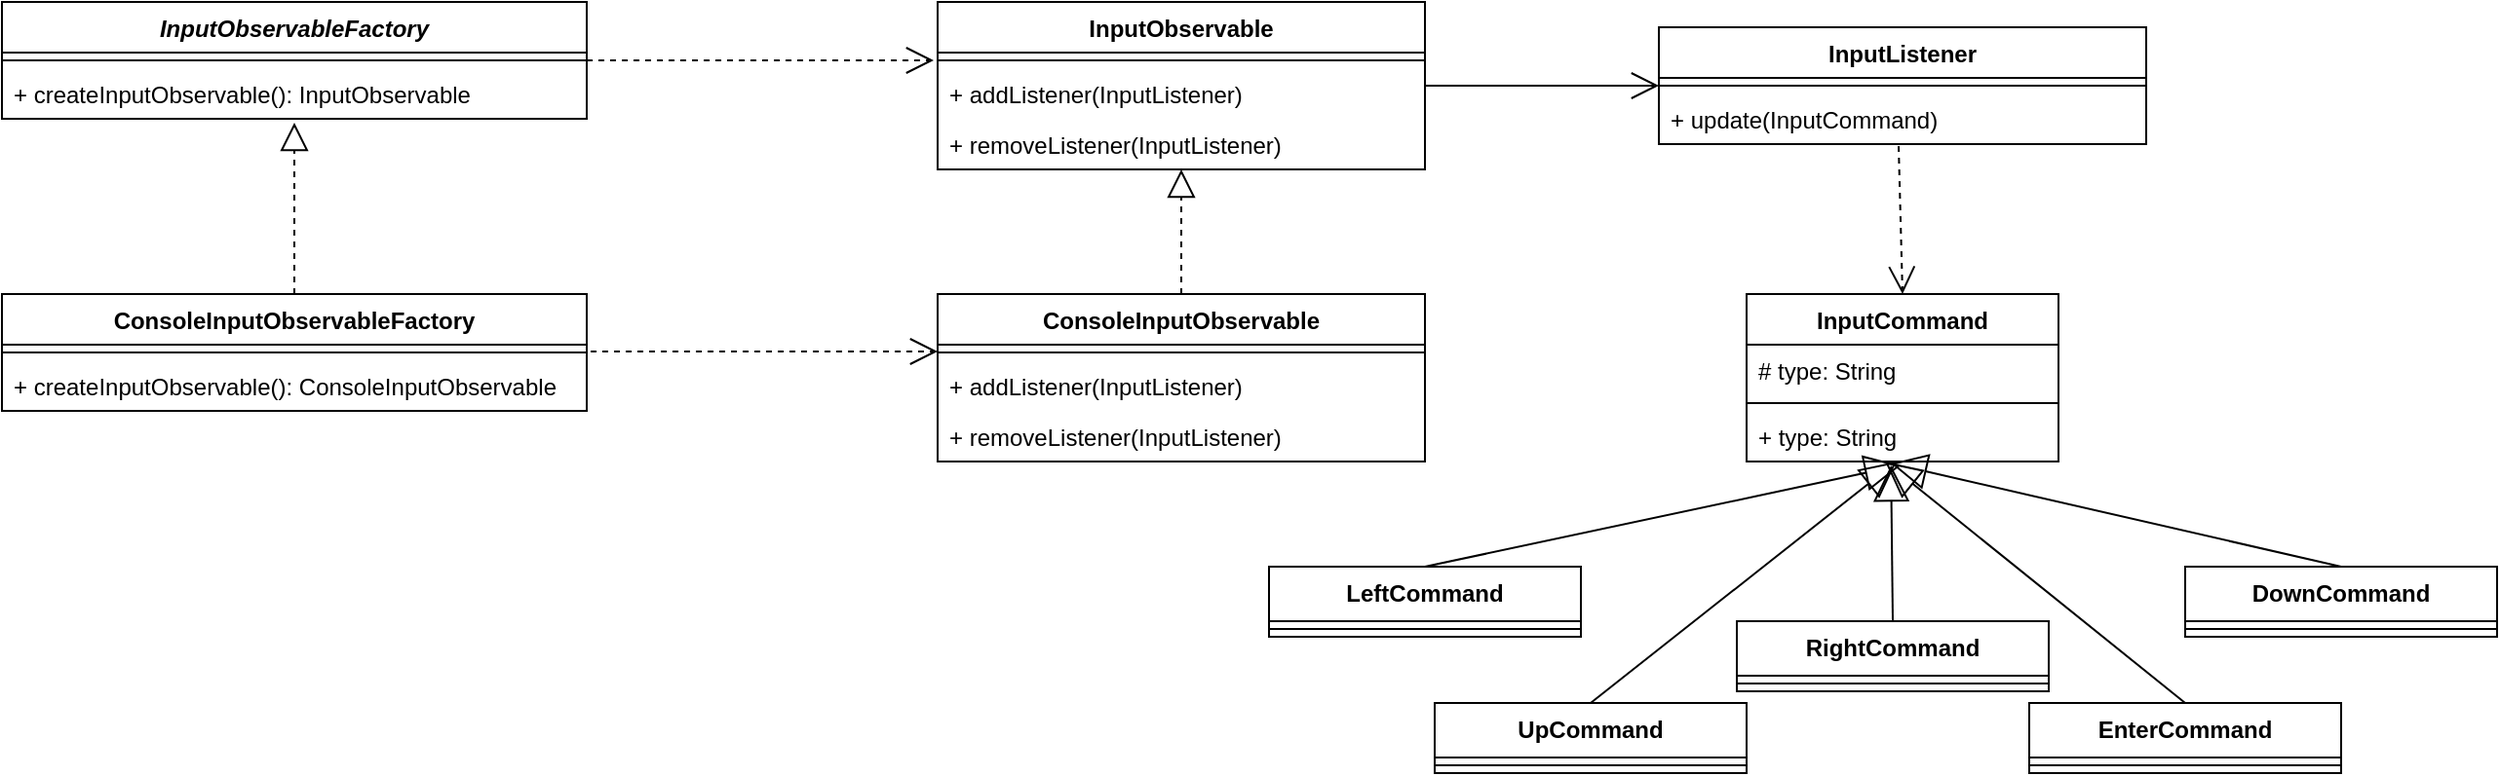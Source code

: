<mxfile version="12.1.3" pages="1"><diagram id="TwEBabxf-F0cZv02hglp" name="Page-1"><mxGraphModel dx="976" dy="468" grid="1" gridSize="10" guides="1" tooltips="1" connect="1" arrows="1" fold="1" page="1" pageScale="1" pageWidth="827" pageHeight="1169" math="0" shadow="0"><root><mxCell id="0"/><mxCell id="1" parent="0"/><mxCell id="Vf7arsm_-X8nLem0Qft9-1" value="InputObservableFactory" style="swimlane;fontStyle=3;align=center;verticalAlign=top;childLayout=stackLayout;horizontal=1;startSize=26;horizontalStack=0;resizeParent=1;resizeParentMax=0;resizeLast=0;collapsible=1;marginBottom=0;" vertex="1" parent="1"><mxGeometry x="20" y="20" width="300" height="60" as="geometry"/></mxCell><mxCell id="Vf7arsm_-X8nLem0Qft9-3" value="" style="line;strokeWidth=1;fillColor=none;align=left;verticalAlign=middle;spacingTop=-1;spacingLeft=3;spacingRight=3;rotatable=0;labelPosition=right;points=[];portConstraint=eastwest;" vertex="1" parent="Vf7arsm_-X8nLem0Qft9-1"><mxGeometry y="26" width="300" height="8" as="geometry"/></mxCell><mxCell id="Vf7arsm_-X8nLem0Qft9-4" value="+ createInputObservable(): InputObservable" style="text;strokeColor=none;fillColor=none;align=left;verticalAlign=top;spacingLeft=4;spacingRight=4;overflow=hidden;rotatable=0;points=[[0,0.5],[1,0.5]];portConstraint=eastwest;" vertex="1" parent="Vf7arsm_-X8nLem0Qft9-1"><mxGeometry y="34" width="300" height="26" as="geometry"/></mxCell><mxCell id="Vf7arsm_-X8nLem0Qft9-5" value="InputObservable" style="swimlane;fontStyle=1;align=center;verticalAlign=top;childLayout=stackLayout;horizontal=1;startSize=26;horizontalStack=0;resizeParent=1;resizeParentMax=0;resizeLast=0;collapsible=1;marginBottom=0;" vertex="1" parent="1"><mxGeometry x="500" y="20" width="250" height="86" as="geometry"/></mxCell><mxCell id="Vf7arsm_-X8nLem0Qft9-7" value="" style="line;strokeWidth=1;fillColor=none;align=left;verticalAlign=middle;spacingTop=-1;spacingLeft=3;spacingRight=3;rotatable=0;labelPosition=right;points=[];portConstraint=eastwest;" vertex="1" parent="Vf7arsm_-X8nLem0Qft9-5"><mxGeometry y="26" width="250" height="8" as="geometry"/></mxCell><mxCell id="Vf7arsm_-X8nLem0Qft9-8" value="+ addListener(InputListener)&#10;&#10;" style="text;strokeColor=none;fillColor=none;align=left;verticalAlign=top;spacingLeft=4;spacingRight=4;overflow=hidden;rotatable=0;points=[[0,0.5],[1,0.5]];portConstraint=eastwest;" vertex="1" parent="Vf7arsm_-X8nLem0Qft9-5"><mxGeometry y="34" width="250" height="26" as="geometry"/></mxCell><mxCell id="Vf7arsm_-X8nLem0Qft9-9" value="+ removeListener(InputListener)" style="text;strokeColor=none;fillColor=none;align=left;verticalAlign=top;spacingLeft=4;spacingRight=4;overflow=hidden;rotatable=0;points=[[0,0.5],[1,0.5]];portConstraint=eastwest;" vertex="1" parent="Vf7arsm_-X8nLem0Qft9-5"><mxGeometry y="60" width="250" height="26" as="geometry"/></mxCell><mxCell id="Vf7arsm_-X8nLem0Qft9-10" value="InputListener" style="swimlane;fontStyle=1;align=center;verticalAlign=top;childLayout=stackLayout;horizontal=1;startSize=26;horizontalStack=0;resizeParent=1;resizeParentMax=0;resizeLast=0;collapsible=1;marginBottom=0;" vertex="1" parent="1"><mxGeometry x="870" y="33" width="250" height="60" as="geometry"/></mxCell><mxCell id="Vf7arsm_-X8nLem0Qft9-11" value="" style="line;strokeWidth=1;fillColor=none;align=left;verticalAlign=middle;spacingTop=-1;spacingLeft=3;spacingRight=3;rotatable=0;labelPosition=right;points=[];portConstraint=eastwest;" vertex="1" parent="Vf7arsm_-X8nLem0Qft9-10"><mxGeometry y="26" width="250" height="8" as="geometry"/></mxCell><mxCell id="Vf7arsm_-X8nLem0Qft9-12" value="+ update(InputCommand)&#10;&#10;" style="text;strokeColor=none;fillColor=none;align=left;verticalAlign=top;spacingLeft=4;spacingRight=4;overflow=hidden;rotatable=0;points=[[0,0.5],[1,0.5]];portConstraint=eastwest;" vertex="1" parent="Vf7arsm_-X8nLem0Qft9-10"><mxGeometry y="34" width="250" height="26" as="geometry"/></mxCell><mxCell id="Vf7arsm_-X8nLem0Qft9-14" value="ConsoleInputObservableFactory" style="swimlane;fontStyle=1;align=center;verticalAlign=top;childLayout=stackLayout;horizontal=1;startSize=26;horizontalStack=0;resizeParent=1;resizeParentMax=0;resizeLast=0;collapsible=1;marginBottom=0;" vertex="1" parent="1"><mxGeometry x="20" y="170" width="300" height="60" as="geometry"/></mxCell><mxCell id="Vf7arsm_-X8nLem0Qft9-15" value="" style="line;strokeWidth=1;fillColor=none;align=left;verticalAlign=middle;spacingTop=-1;spacingLeft=3;spacingRight=3;rotatable=0;labelPosition=right;points=[];portConstraint=eastwest;" vertex="1" parent="Vf7arsm_-X8nLem0Qft9-14"><mxGeometry y="26" width="300" height="8" as="geometry"/></mxCell><mxCell id="Vf7arsm_-X8nLem0Qft9-16" value="+ createInputObservable(): ConsoleInputObservable&#10;&#10;" style="text;strokeColor=none;fillColor=none;align=left;verticalAlign=top;spacingLeft=4;spacingRight=4;overflow=hidden;rotatable=0;points=[[0,0.5],[1,0.5]];portConstraint=eastwest;" vertex="1" parent="Vf7arsm_-X8nLem0Qft9-14"><mxGeometry y="34" width="300" height="26" as="geometry"/></mxCell><mxCell id="Vf7arsm_-X8nLem0Qft9-18" value="ConsoleInputObservable" style="swimlane;fontStyle=1;align=center;verticalAlign=top;childLayout=stackLayout;horizontal=1;startSize=26;horizontalStack=0;resizeParent=1;resizeParentMax=0;resizeLast=0;collapsible=1;marginBottom=0;" vertex="1" parent="1"><mxGeometry x="500" y="170" width="250" height="86" as="geometry"/></mxCell><mxCell id="Vf7arsm_-X8nLem0Qft9-19" value="" style="line;strokeWidth=1;fillColor=none;align=left;verticalAlign=middle;spacingTop=-1;spacingLeft=3;spacingRight=3;rotatable=0;labelPosition=right;points=[];portConstraint=eastwest;" vertex="1" parent="Vf7arsm_-X8nLem0Qft9-18"><mxGeometry y="26" width="250" height="8" as="geometry"/></mxCell><mxCell id="Vf7arsm_-X8nLem0Qft9-20" value="+ addListener(InputListener)&#10;&#10;" style="text;strokeColor=none;fillColor=none;align=left;verticalAlign=top;spacingLeft=4;spacingRight=4;overflow=hidden;rotatable=0;points=[[0,0.5],[1,0.5]];portConstraint=eastwest;" vertex="1" parent="Vf7arsm_-X8nLem0Qft9-18"><mxGeometry y="34" width="250" height="26" as="geometry"/></mxCell><mxCell id="Vf7arsm_-X8nLem0Qft9-21" value="+ removeListener(InputListener)" style="text;strokeColor=none;fillColor=none;align=left;verticalAlign=top;spacingLeft=4;spacingRight=4;overflow=hidden;rotatable=0;points=[[0,0.5],[1,0.5]];portConstraint=eastwest;" vertex="1" parent="Vf7arsm_-X8nLem0Qft9-18"><mxGeometry y="60" width="250" height="26" as="geometry"/></mxCell><mxCell id="Vf7arsm_-X8nLem0Qft9-22" value="InputCommand" style="swimlane;fontStyle=1;align=center;verticalAlign=top;childLayout=stackLayout;horizontal=1;startSize=26;horizontalStack=0;resizeParent=1;resizeParentMax=0;resizeLast=0;collapsible=1;marginBottom=0;" vertex="1" parent="1"><mxGeometry x="915" y="170" width="160" height="86" as="geometry"/></mxCell><mxCell id="Vf7arsm_-X8nLem0Qft9-23" value="# type: String" style="text;strokeColor=none;fillColor=none;align=left;verticalAlign=top;spacingLeft=4;spacingRight=4;overflow=hidden;rotatable=0;points=[[0,0.5],[1,0.5]];portConstraint=eastwest;" vertex="1" parent="Vf7arsm_-X8nLem0Qft9-22"><mxGeometry y="26" width="160" height="26" as="geometry"/></mxCell><mxCell id="Vf7arsm_-X8nLem0Qft9-24" value="" style="line;strokeWidth=1;fillColor=none;align=left;verticalAlign=middle;spacingTop=-1;spacingLeft=3;spacingRight=3;rotatable=0;labelPosition=right;points=[];portConstraint=eastwest;" vertex="1" parent="Vf7arsm_-X8nLem0Qft9-22"><mxGeometry y="52" width="160" height="8" as="geometry"/></mxCell><mxCell id="Vf7arsm_-X8nLem0Qft9-25" value="+ type: String" style="text;strokeColor=none;fillColor=none;align=left;verticalAlign=top;spacingLeft=4;spacingRight=4;overflow=hidden;rotatable=0;points=[[0,0.5],[1,0.5]];portConstraint=eastwest;" vertex="1" parent="Vf7arsm_-X8nLem0Qft9-22"><mxGeometry y="60" width="160" height="26" as="geometry"/></mxCell><mxCell id="Vf7arsm_-X8nLem0Qft9-26" value="LeftCommand" style="swimlane;fontStyle=1;align=center;verticalAlign=top;childLayout=stackLayout;horizontal=1;startSize=28;horizontalStack=0;resizeParent=1;resizeParentMax=0;resizeLast=0;collapsible=1;marginBottom=0;" vertex="1" parent="1"><mxGeometry x="670" y="310" width="160" height="36" as="geometry"/></mxCell><mxCell id="Vf7arsm_-X8nLem0Qft9-28" value="" style="line;strokeWidth=1;fillColor=none;align=left;verticalAlign=middle;spacingTop=-1;spacingLeft=3;spacingRight=3;rotatable=0;labelPosition=right;points=[];portConstraint=eastwest;" vertex="1" parent="Vf7arsm_-X8nLem0Qft9-26"><mxGeometry y="28" width="160" height="8" as="geometry"/></mxCell><mxCell id="Vf7arsm_-X8nLem0Qft9-30" value="RightCommand" style="swimlane;fontStyle=1;align=center;verticalAlign=top;childLayout=stackLayout;horizontal=1;startSize=28;horizontalStack=0;resizeParent=1;resizeParentMax=0;resizeLast=0;collapsible=1;marginBottom=0;" vertex="1" parent="1"><mxGeometry x="910" y="338" width="160" height="36" as="geometry"/></mxCell><mxCell id="Vf7arsm_-X8nLem0Qft9-31" value="" style="line;strokeWidth=1;fillColor=none;align=left;verticalAlign=middle;spacingTop=-1;spacingLeft=3;spacingRight=3;rotatable=0;labelPosition=right;points=[];portConstraint=eastwest;" vertex="1" parent="Vf7arsm_-X8nLem0Qft9-30"><mxGeometry y="28" width="160" height="8" as="geometry"/></mxCell><mxCell id="Vf7arsm_-X8nLem0Qft9-32" value="DownCommand" style="swimlane;fontStyle=1;align=center;verticalAlign=top;childLayout=stackLayout;horizontal=1;startSize=28;horizontalStack=0;resizeParent=1;resizeParentMax=0;resizeLast=0;collapsible=1;marginBottom=0;" vertex="1" parent="1"><mxGeometry x="1140" y="310" width="160" height="36" as="geometry"/></mxCell><mxCell id="Vf7arsm_-X8nLem0Qft9-33" value="" style="line;strokeWidth=1;fillColor=none;align=left;verticalAlign=middle;spacingTop=-1;spacingLeft=3;spacingRight=3;rotatable=0;labelPosition=right;points=[];portConstraint=eastwest;" vertex="1" parent="Vf7arsm_-X8nLem0Qft9-32"><mxGeometry y="28" width="160" height="8" as="geometry"/></mxCell><mxCell id="Vf7arsm_-X8nLem0Qft9-34" value="UpCommand" style="swimlane;fontStyle=1;align=center;verticalAlign=top;childLayout=stackLayout;horizontal=1;startSize=28;horizontalStack=0;resizeParent=1;resizeParentMax=0;resizeLast=0;collapsible=1;marginBottom=0;" vertex="1" parent="1"><mxGeometry x="755" y="380" width="160" height="36" as="geometry"/></mxCell><mxCell id="Vf7arsm_-X8nLem0Qft9-35" value="" style="line;strokeWidth=1;fillColor=none;align=left;verticalAlign=middle;spacingTop=-1;spacingLeft=3;spacingRight=3;rotatable=0;labelPosition=right;points=[];portConstraint=eastwest;" vertex="1" parent="Vf7arsm_-X8nLem0Qft9-34"><mxGeometry y="28" width="160" height="8" as="geometry"/></mxCell><mxCell id="Vf7arsm_-X8nLem0Qft9-36" value="EnterCommand" style="swimlane;fontStyle=1;align=center;verticalAlign=top;childLayout=stackLayout;horizontal=1;startSize=28;horizontalStack=0;resizeParent=1;resizeParentMax=0;resizeLast=0;collapsible=1;marginBottom=0;" vertex="1" parent="1"><mxGeometry x="1060" y="380" width="160" height="36" as="geometry"/></mxCell><mxCell id="Vf7arsm_-X8nLem0Qft9-37" value="" style="line;strokeWidth=1;fillColor=none;align=left;verticalAlign=middle;spacingTop=-1;spacingLeft=3;spacingRight=3;rotatable=0;labelPosition=right;points=[];portConstraint=eastwest;" vertex="1" parent="Vf7arsm_-X8nLem0Qft9-36"><mxGeometry y="28" width="160" height="8" as="geometry"/></mxCell><mxCell id="Vf7arsm_-X8nLem0Qft9-38" value="" style="endArrow=block;dashed=1;endFill=0;endSize=12;html=1;exitX=0.5;exitY=0;exitDx=0;exitDy=0;" edge="1" parent="1" source="Vf7arsm_-X8nLem0Qft9-14"><mxGeometry width="160" relative="1" as="geometry"><mxPoint x="20" y="470" as="sourcePoint"/><mxPoint x="170" y="82" as="targetPoint"/></mxGeometry></mxCell><mxCell id="Vf7arsm_-X8nLem0Qft9-39" value="" style="endArrow=block;dashed=1;endFill=0;endSize=12;html=1;" edge="1" parent="1"><mxGeometry width="160" relative="1" as="geometry"><mxPoint x="625" y="170" as="sourcePoint"/><mxPoint x="625" y="106" as="targetPoint"/></mxGeometry></mxCell><mxCell id="Vf7arsm_-X8nLem0Qft9-40" value="" style="endArrow=open;endSize=12;dashed=1;html=1;exitX=1;exitY=0.5;exitDx=0;exitDy=0;entryX=-0.008;entryY=-0.154;entryDx=0;entryDy=0;entryPerimeter=0;" edge="1" parent="1" source="Vf7arsm_-X8nLem0Qft9-1" target="Vf7arsm_-X8nLem0Qft9-8"><mxGeometry width="160" relative="1" as="geometry"><mxPoint x="290" y="124.5" as="sourcePoint"/><mxPoint x="450" y="124.5" as="targetPoint"/></mxGeometry></mxCell><mxCell id="Vf7arsm_-X8nLem0Qft9-41" value="" style="endArrow=open;endSize=12;dashed=1;html=1;exitX=1;exitY=0.5;exitDx=0;exitDy=0;entryX=-0.008;entryY=-0.154;entryDx=0;entryDy=0;entryPerimeter=0;" edge="1" parent="1"><mxGeometry width="160" relative="1" as="geometry"><mxPoint x="322" y="199.5" as="sourcePoint"/><mxPoint x="500" y="199.496" as="targetPoint"/></mxGeometry></mxCell><mxCell id="Vf7arsm_-X8nLem0Qft9-42" value="" style="endArrow=open;endFill=1;endSize=12;html=1;entryX=0;entryY=0.5;entryDx=0;entryDy=0;" edge="1" parent="1" target="Vf7arsm_-X8nLem0Qft9-10"><mxGeometry width="160" relative="1" as="geometry"><mxPoint x="750" y="63" as="sourcePoint"/><mxPoint x="890" y="137.5" as="targetPoint"/></mxGeometry></mxCell><mxCell id="Vf7arsm_-X8nLem0Qft9-43" value="" style="endArrow=open;endSize=12;dashed=1;html=1;exitX=0.492;exitY=1.038;exitDx=0;exitDy=0;entryX=0.5;entryY=0;entryDx=0;entryDy=0;exitPerimeter=0;" edge="1" parent="1" source="Vf7arsm_-X8nLem0Qft9-12" target="Vf7arsm_-X8nLem0Qft9-22"><mxGeometry width="160" relative="1" as="geometry"><mxPoint x="790" y="140" as="sourcePoint"/><mxPoint x="968" y="139.996" as="targetPoint"/></mxGeometry></mxCell><mxCell id="Vf7arsm_-X8nLem0Qft9-44" value="" style="endArrow=block;endSize=16;endFill=0;html=1;entryX=0.494;entryY=1.077;entryDx=0;entryDy=0;entryPerimeter=0;exitX=0.5;exitY=0;exitDx=0;exitDy=0;" edge="1" parent="1" source="Vf7arsm_-X8nLem0Qft9-26" target="Vf7arsm_-X8nLem0Qft9-25"><mxGeometry width="160" relative="1" as="geometry"><mxPoint x="710" y="300" as="sourcePoint"/><mxPoint x="870" y="300" as="targetPoint"/></mxGeometry></mxCell><mxCell id="Vf7arsm_-X8nLem0Qft9-45" value="" style="endArrow=block;endSize=16;endFill=0;html=1;entryX=0.481;entryY=1;entryDx=0;entryDy=0;entryPerimeter=0;exitX=0.5;exitY=0;exitDx=0;exitDy=0;" edge="1" parent="1" source="Vf7arsm_-X8nLem0Qft9-34" target="Vf7arsm_-X8nLem0Qft9-25"><mxGeometry width="160" relative="1" as="geometry"><mxPoint x="800" y="330" as="sourcePoint"/><mxPoint x="1004.04" y="268.002" as="targetPoint"/></mxGeometry></mxCell><mxCell id="Vf7arsm_-X8nLem0Qft9-46" value="" style="endArrow=block;endSize=16;endFill=0;html=1;exitX=0.5;exitY=0;exitDx=0;exitDy=0;entryX=0.463;entryY=1.077;entryDx=0;entryDy=0;entryPerimeter=0;" edge="1" parent="1" source="Vf7arsm_-X8nLem0Qft9-30" target="Vf7arsm_-X8nLem0Qft9-25"><mxGeometry width="160" relative="1" as="geometry"><mxPoint x="845" y="390" as="sourcePoint"/><mxPoint x="990" y="250" as="targetPoint"/></mxGeometry></mxCell><mxCell id="Vf7arsm_-X8nLem0Qft9-47" value="" style="endArrow=block;endSize=16;endFill=0;html=1;entryX=0.444;entryY=1;entryDx=0;entryDy=0;entryPerimeter=0;exitX=0.5;exitY=0;exitDx=0;exitDy=0;" edge="1" parent="1" source="Vf7arsm_-X8nLem0Qft9-36" target="Vf7arsm_-X8nLem0Qft9-25"><mxGeometry width="160" relative="1" as="geometry"><mxPoint x="845" y="390" as="sourcePoint"/><mxPoint x="1001.96" y="266" as="targetPoint"/></mxGeometry></mxCell><mxCell id="Vf7arsm_-X8nLem0Qft9-48" value="" style="endArrow=block;endSize=16;endFill=0;html=1;exitX=0.5;exitY=0;exitDx=0;exitDy=0;entryX=0.463;entryY=1.038;entryDx=0;entryDy=0;entryPerimeter=0;" edge="1" parent="1" source="Vf7arsm_-X8nLem0Qft9-32" target="Vf7arsm_-X8nLem0Qft9-25"><mxGeometry width="160" relative="1" as="geometry"><mxPoint x="1165" y="420" as="sourcePoint"/><mxPoint x="996.04" y="266" as="targetPoint"/></mxGeometry></mxCell></root></mxGraphModel></diagram></mxfile>